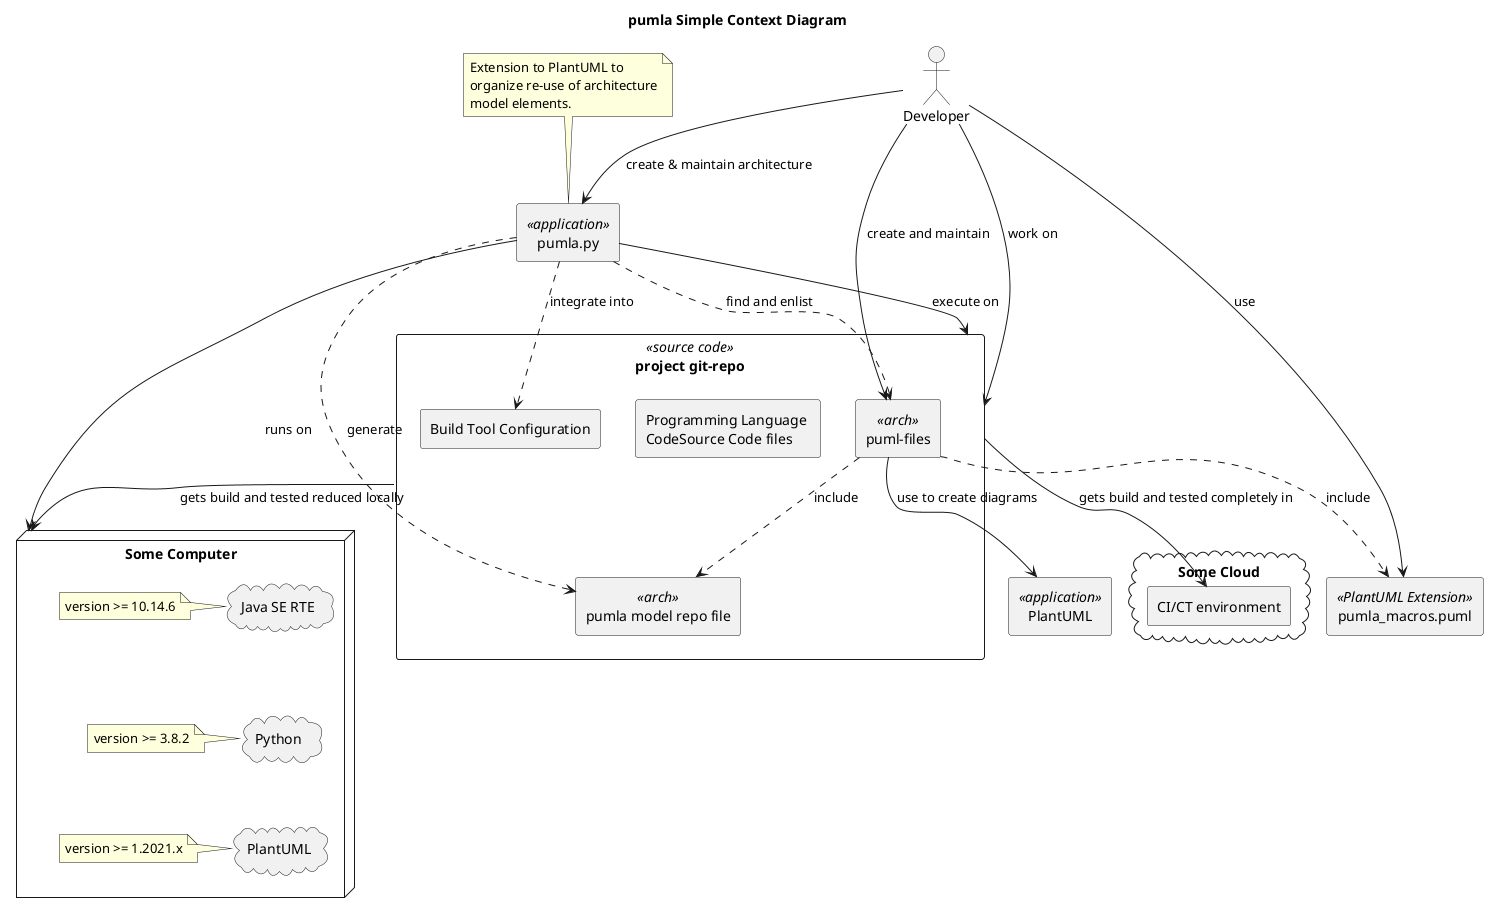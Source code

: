 @startuml

skinparam componentStyle uml2

title pumla Simple Context Diagram


:Developer: as dev


rectangle "pumla.py" <<application>> as pumla {
}

rectangle "pumla_macros.puml" <<PlantUML Extension>> as pmac {
}

rectangle "PlantUML" <<application>> as plantuml {
}

rectangle "project git-repo" <<source code>> as pgr {
rectangle "puml-files" <<arch>>  as pumlf {
}
rectangle "pumla model repo file" <<arch>> as pumlamr {
}

rectangle "Programming Language \nCodeSource Code files" {
}
rectangle "Build Tool Configuration" as btc {
}
}

note top of pumla
    Extension to PlantUML to
    organize re-use of architecture
    model elements.
end note


node "Some Computer" as sco {
cloud "Java SE RTE" as Java {
}
 note left of Java : version >= 10.14.6

cloud Python {
 }
 note left of Python: version >= 3.8.2

cloud PlantUML as puml {

 }
 note left of puml: version >= 1.2021.x

}

cloud "Some Cloud" as cloud {
 rectangle "CI/CT environment" as cict {
 }
}

Java -[hidden]-> Python
Python -[hidden]-> puml

pumla -down-> sco: runs on

dev-->pumla: create & maintain architecture
dev-->pgr: work on
pumla --> pgr: execute on
pumla ..> btc: integrate into
pumla ..> pumlamr: generate
pumla ..> pumlf: find and enlist
pumlf ..> pumlamr: include
pumlf ..> pmac : include
dev --> pmac : use
dev --> pumlf : create and maintain
pgr --> cict : gets build and tested completely in
pgr --> sco : gets build and tested reduced locally
pumlf --> plantuml: use to create diagrams
@enduml